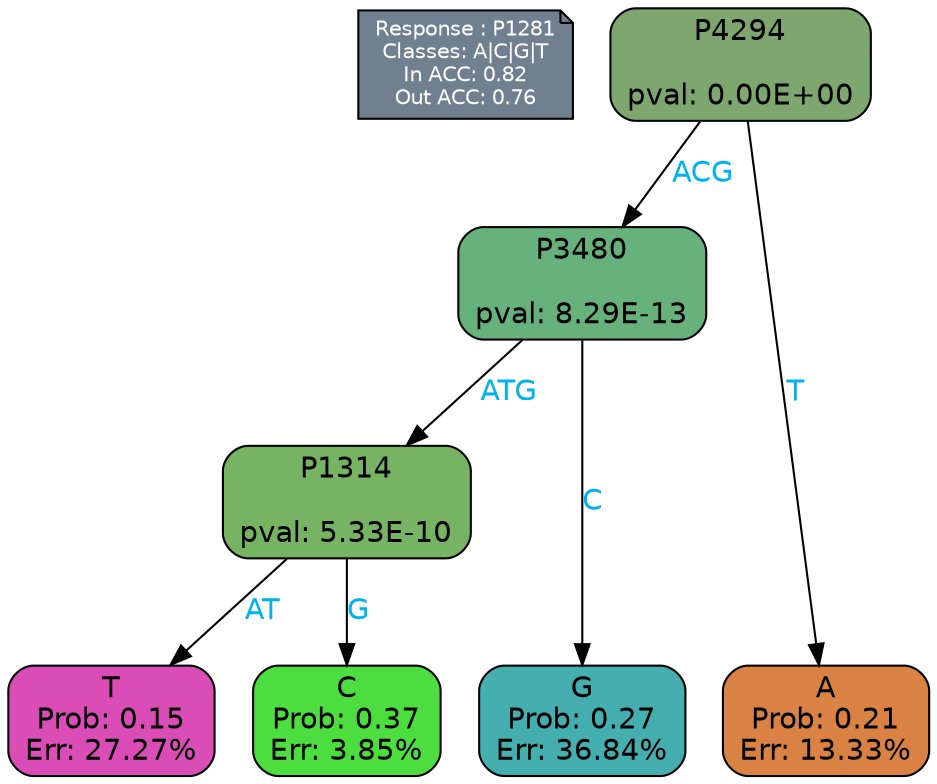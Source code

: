 digraph Tree {
node [shape=box, style="filled, rounded", color="black", fontname=helvetica] ;
graph [ranksep=equally, splines=polylines, bgcolor=transparent, dpi=600] ;
edge [fontname=helvetica] ;
LEGEND [label="Response : P1281
Classes: A|C|G|T
In ACC: 0.82
Out ACC: 0.76
",shape=note,align=left,style=filled,fillcolor="slategray",fontcolor="white",fontsize=10];1 [label="P4294

pval: 0.00E+00", fillcolor="#7ea770"] ;
2 [label="P3480

pval: 8.29E-13", fillcolor="#66b17c"] ;
3 [label="P1314

pval: 5.33E-10", fillcolor="#76b362"] ;
4 [label="T
Prob: 0.15
Err: 27.27%", fillcolor="#da4cb6"] ;
5 [label="C
Prob: 0.37
Err: 3.85%", fillcolor="#4cde3f"] ;
6 [label="G
Prob: 0.27
Err: 36.84%", fillcolor="#45aeae"] ;
7 [label="A
Prob: 0.21
Err: 13.33%", fillcolor="#d98244"] ;
1 -> 2 [label="ACG",fontcolor=deepskyblue2] ;
1 -> 7 [label="T",fontcolor=deepskyblue2] ;
2 -> 3 [label="ATG",fontcolor=deepskyblue2] ;
2 -> 6 [label="C",fontcolor=deepskyblue2] ;
3 -> 4 [label="AT",fontcolor=deepskyblue2] ;
3 -> 5 [label="G",fontcolor=deepskyblue2] ;
{rank = same; 4;5;6;7;}{rank = same; LEGEND;1;}}